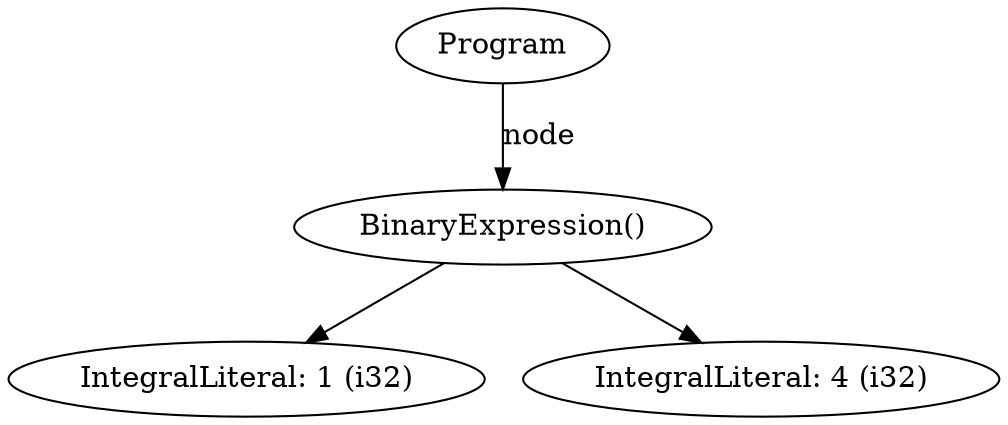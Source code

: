 digraph AST {
  node0 [label="Program"];
  node1 [label="BinaryExpression()"];
  node2 [label="IntegralLiteral: 1 (i32)"];
  node1 -> node2;
  node3 [label="IntegralLiteral: 4 (i32)"];
  node1 -> node3;
  node0 -> node1 [label="node"];
}
